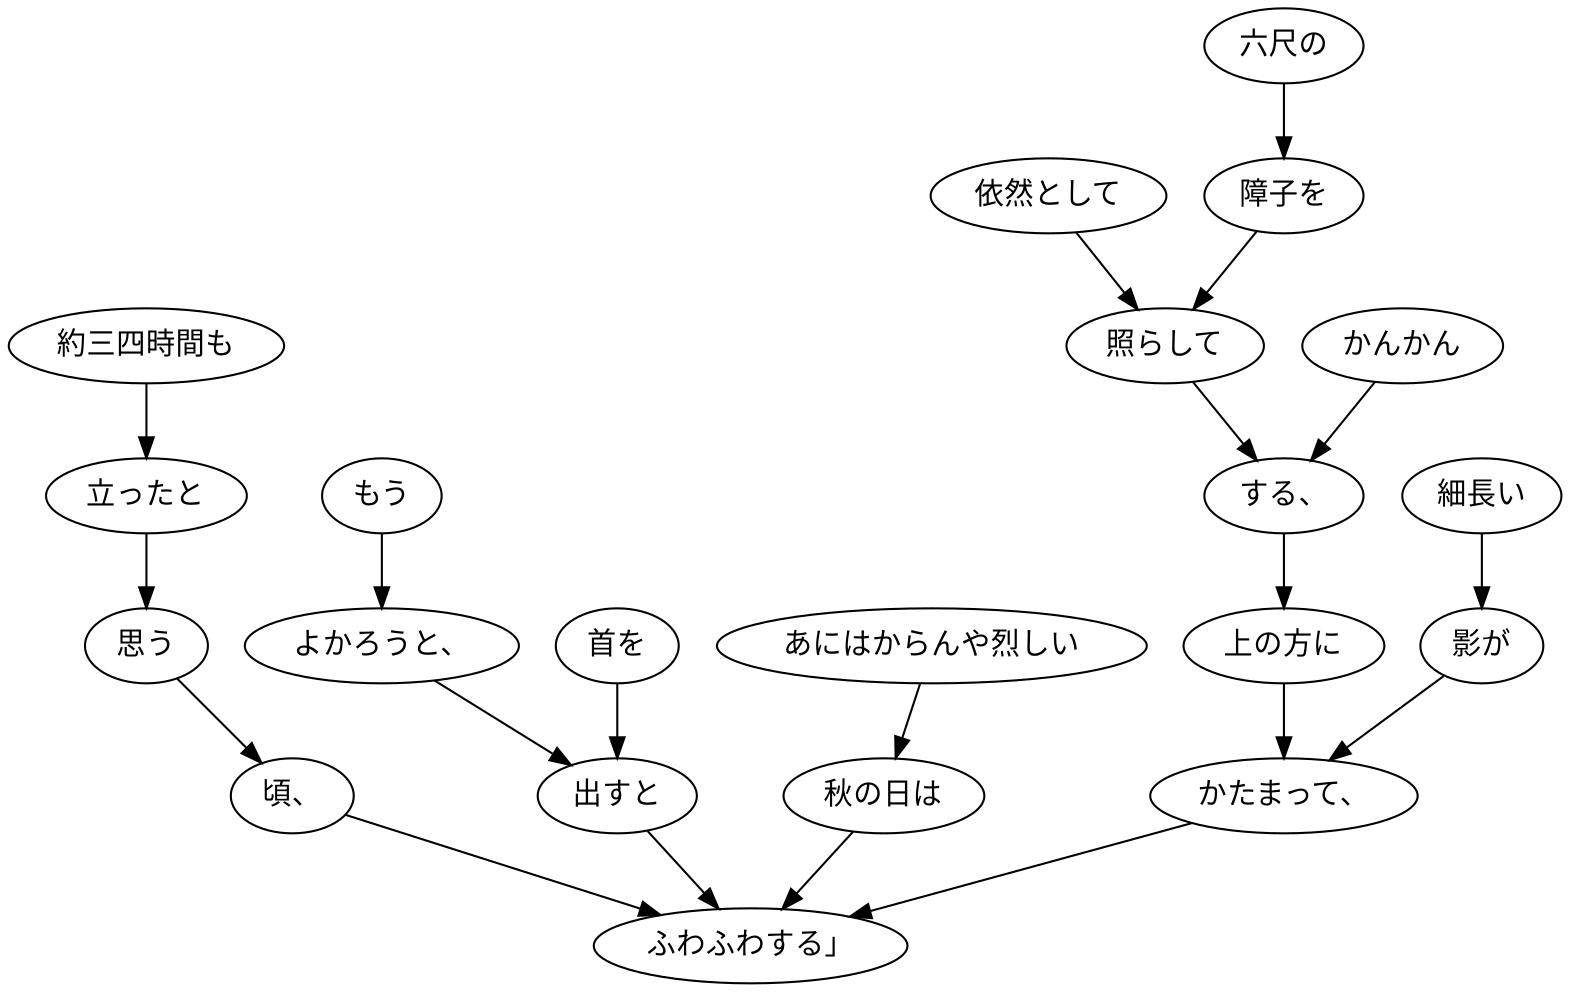 digraph graph7960 {
	node0 [label="約三四時間も"];
	node1 [label="立ったと"];
	node2 [label="思う"];
	node3 [label="頃、"];
	node4 [label="もう"];
	node5 [label="よかろうと、"];
	node6 [label="首を"];
	node7 [label="出すと"];
	node8 [label="あにはからんや烈しい"];
	node9 [label="秋の日は"];
	node10 [label="依然として"];
	node11 [label="六尺の"];
	node12 [label="障子を"];
	node13 [label="照らして"];
	node14 [label="かんかん"];
	node15 [label="する、"];
	node16 [label="上の方に"];
	node17 [label="細長い"];
	node18 [label="影が"];
	node19 [label="かたまって、"];
	node20 [label="ふわふわする」"];
	node0 -> node1;
	node1 -> node2;
	node2 -> node3;
	node3 -> node20;
	node4 -> node5;
	node5 -> node7;
	node6 -> node7;
	node7 -> node20;
	node8 -> node9;
	node9 -> node20;
	node10 -> node13;
	node11 -> node12;
	node12 -> node13;
	node13 -> node15;
	node14 -> node15;
	node15 -> node16;
	node16 -> node19;
	node17 -> node18;
	node18 -> node19;
	node19 -> node20;
}
